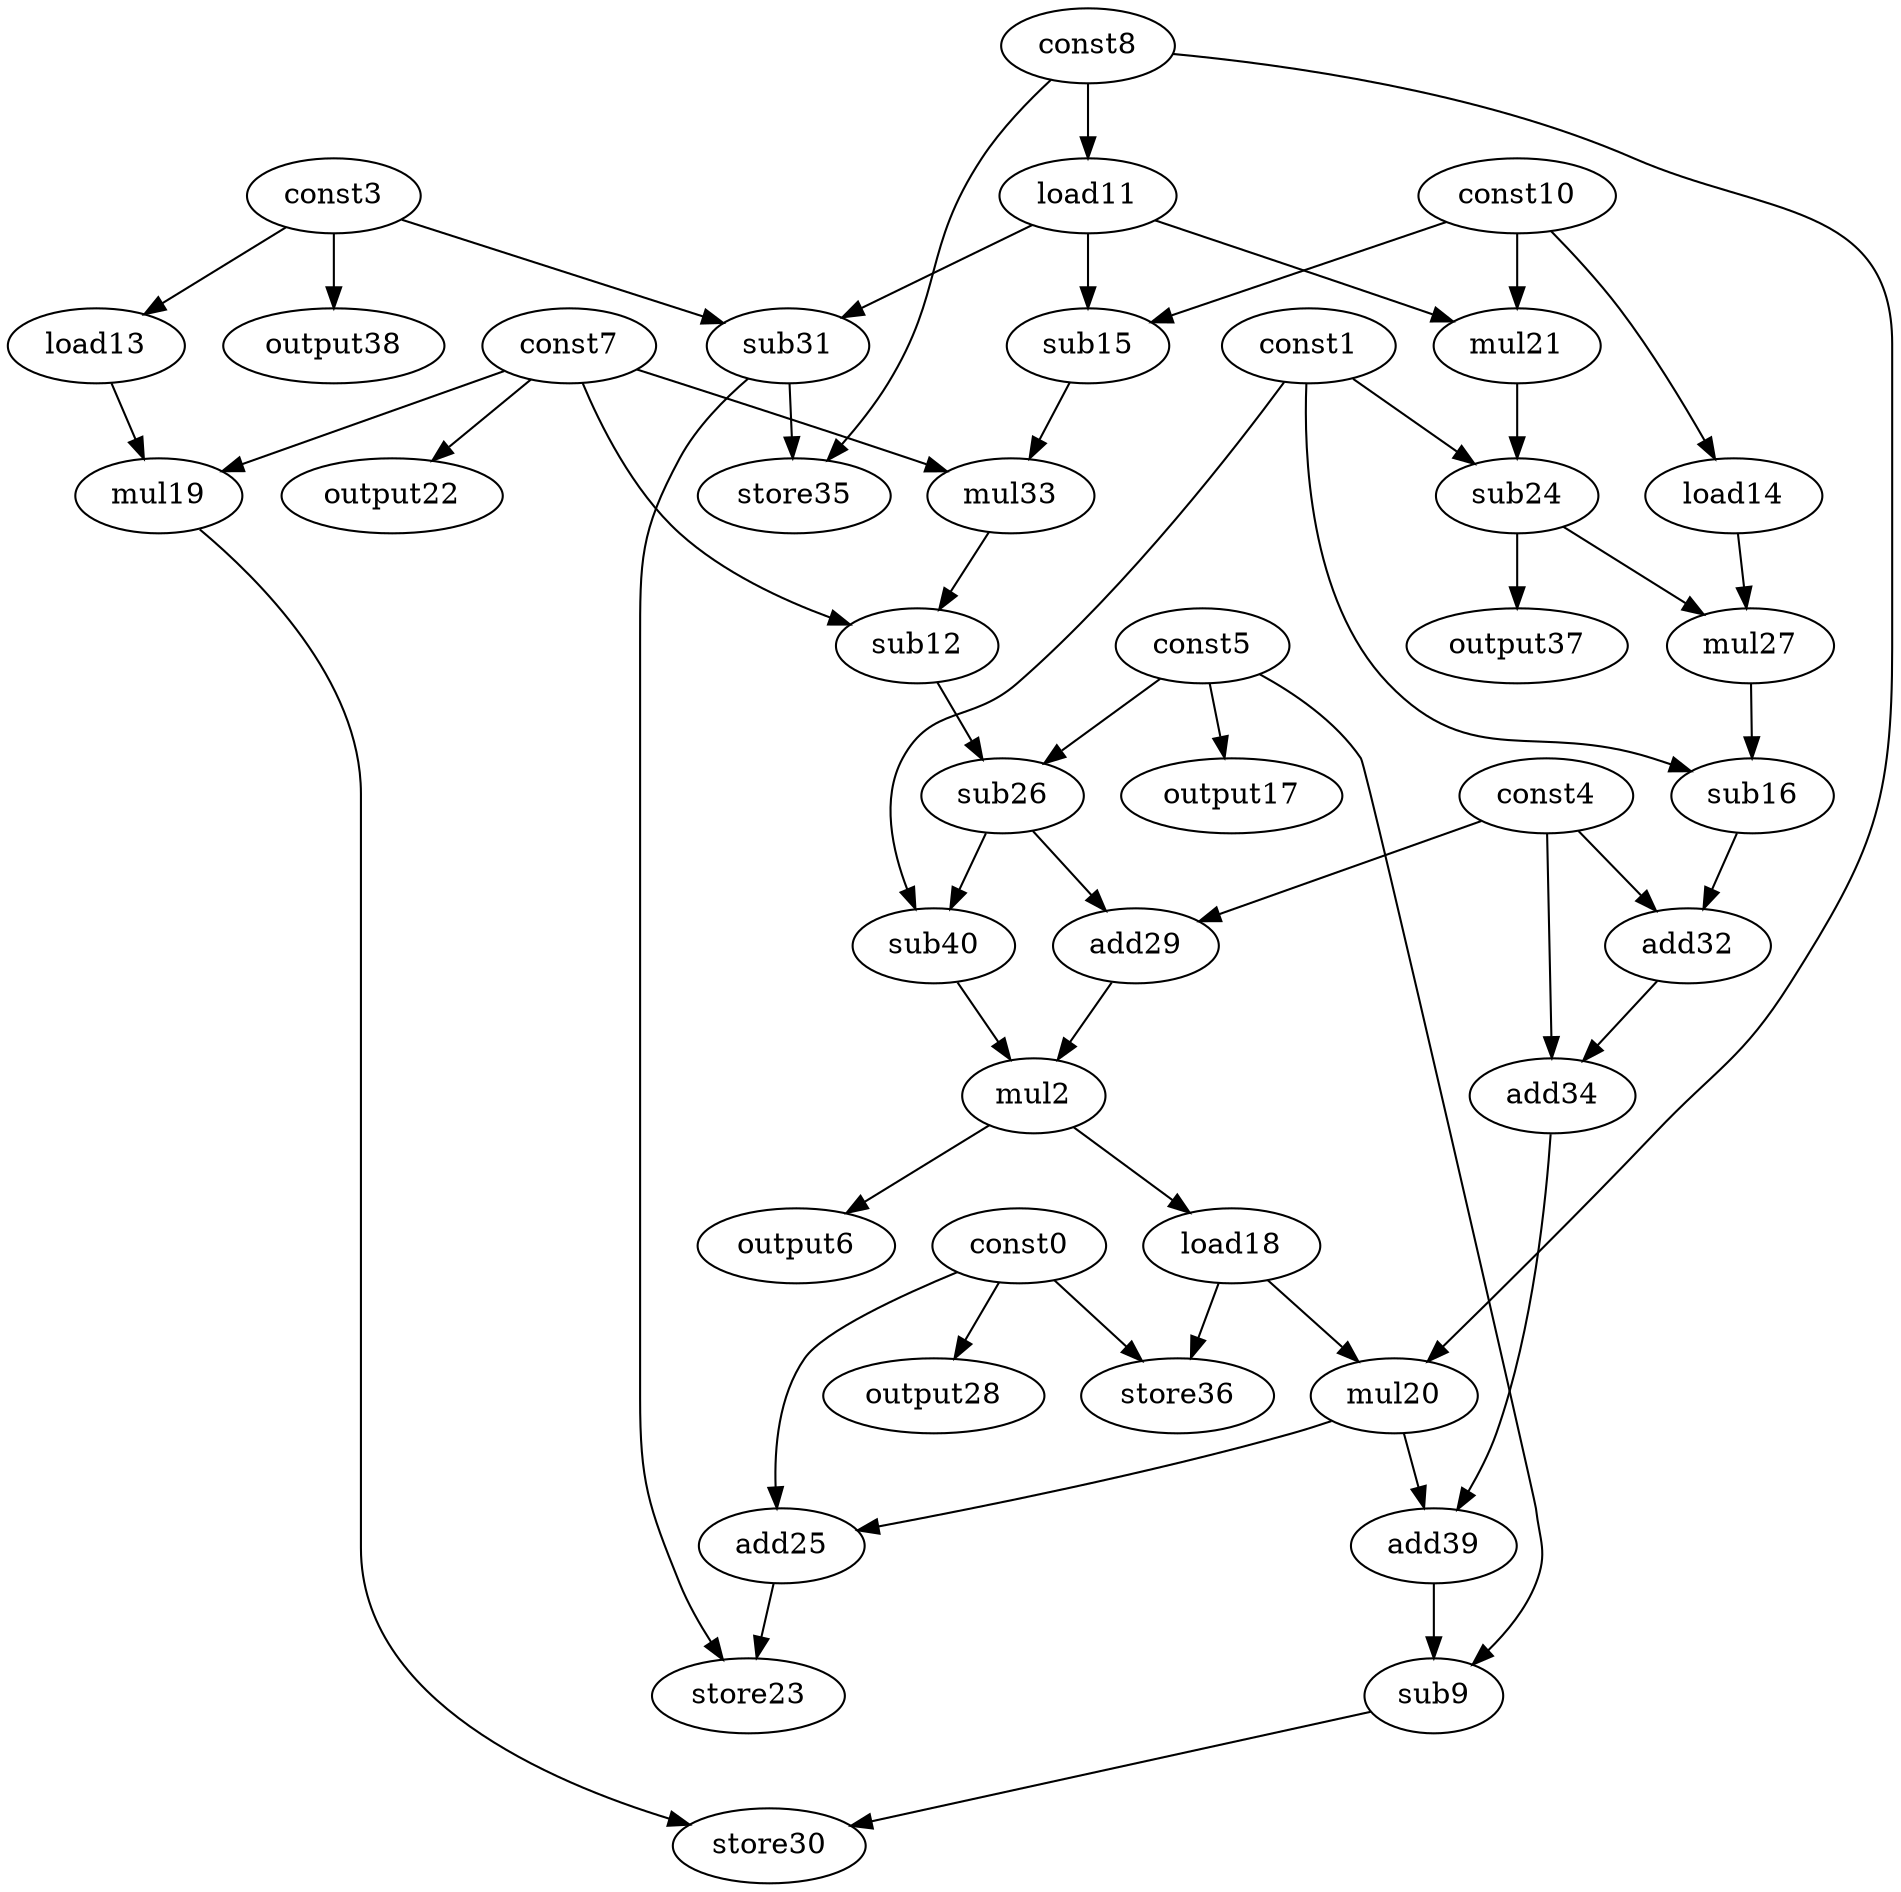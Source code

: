 digraph G { 
const0[opcode=const]; 
const1[opcode=const]; 
mul2[opcode=mul]; 
const3[opcode=const]; 
const4[opcode=const]; 
const5[opcode=const]; 
output6[opcode=output]; 
const7[opcode=const]; 
const8[opcode=const]; 
sub9[opcode=sub]; 
const10[opcode=const]; 
load11[opcode=load]; 
sub12[opcode=sub]; 
load13[opcode=load]; 
load14[opcode=load]; 
sub15[opcode=sub]; 
sub16[opcode=sub]; 
output17[opcode=output]; 
load18[opcode=load]; 
mul19[opcode=mul]; 
mul20[opcode=mul]; 
mul21[opcode=mul]; 
output22[opcode=output]; 
store23[opcode=store]; 
sub24[opcode=sub]; 
add25[opcode=add]; 
sub26[opcode=sub]; 
mul27[opcode=mul]; 
output28[opcode=output]; 
add29[opcode=add]; 
store30[opcode=store]; 
sub31[opcode=sub]; 
add32[opcode=add]; 
mul33[opcode=mul]; 
add34[opcode=add]; 
store35[opcode=store]; 
store36[opcode=store]; 
output37[opcode=output]; 
output38[opcode=output]; 
add39[opcode=add]; 
sub40[opcode=sub]; 
const8->load11[operand=0];
const3->load13[operand=0];
const10->load14[operand=0];
const5->output17[operand=0];
const7->output22[operand=0];
const0->output28[operand=0];
const3->output38[operand=0];
const10->sub15[operand=0];
load11->sub15[operand=1];
load13->mul19[operand=0];
const7->mul19[operand=1];
const10->mul21[operand=0];
load11->mul21[operand=1];
const3->sub31[operand=0];
load11->sub31[operand=1];
const1->sub24[operand=0];
mul21->sub24[operand=1];
sub15->mul33[operand=0];
const7->mul33[operand=1];
const8->store35[operand=0];
sub31->store35[operand=1];
mul33->sub12[operand=0];
const7->sub12[operand=1];
sub24->mul27[operand=0];
load14->mul27[operand=1];
sub24->output37[operand=0];
const1->sub16[operand=0];
mul27->sub16[operand=1];
sub12->sub26[operand=0];
const5->sub26[operand=1];
sub26->add29[operand=0];
const4->add29[operand=1];
sub16->add32[operand=0];
const4->add32[operand=1];
const1->sub40[operand=0];
sub26->sub40[operand=1];
sub40->mul2[operand=0];
add29->mul2[operand=1];
add32->add34[operand=0];
const4->add34[operand=1];
mul2->output6[operand=0];
mul2->load18[operand=0];
const8->mul20[operand=0];
load18->mul20[operand=1];
const0->store36[operand=0];
load18->store36[operand=1];
const0->add25[operand=0];
mul20->add25[operand=1];
add34->add39[operand=0];
mul20->add39[operand=1];
const5->sub9[operand=0];
add39->sub9[operand=1];
add25->store23[operand=0];
sub31->store23[operand=1];
sub9->store30[operand=0];
mul19->store30[operand=1];
}

